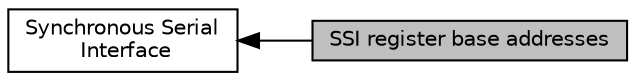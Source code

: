 digraph "SSI register base addresses"
{
  edge [fontname="Helvetica",fontsize="10",labelfontname="Helvetica",labelfontsize="10"];
  node [fontname="Helvetica",fontsize="10",shape=record];
  rankdir=LR;
  Node1 [label="Synchronous Serial\l Interface",height=0.2,width=0.4,color="black", fillcolor="white", style="filled",URL="$group__ssi__defines.html",tooltip="Defined Constants and Types for the LM4F Synchronous Serial Interface (SSI) "];
  Node0 [label="SSI register base addresses",height=0.2,width=0.4,color="black", fillcolor="grey75", style="filled", fontcolor="black"];
  Node1->Node0 [shape=plaintext, dir="back", style="solid"];
}
